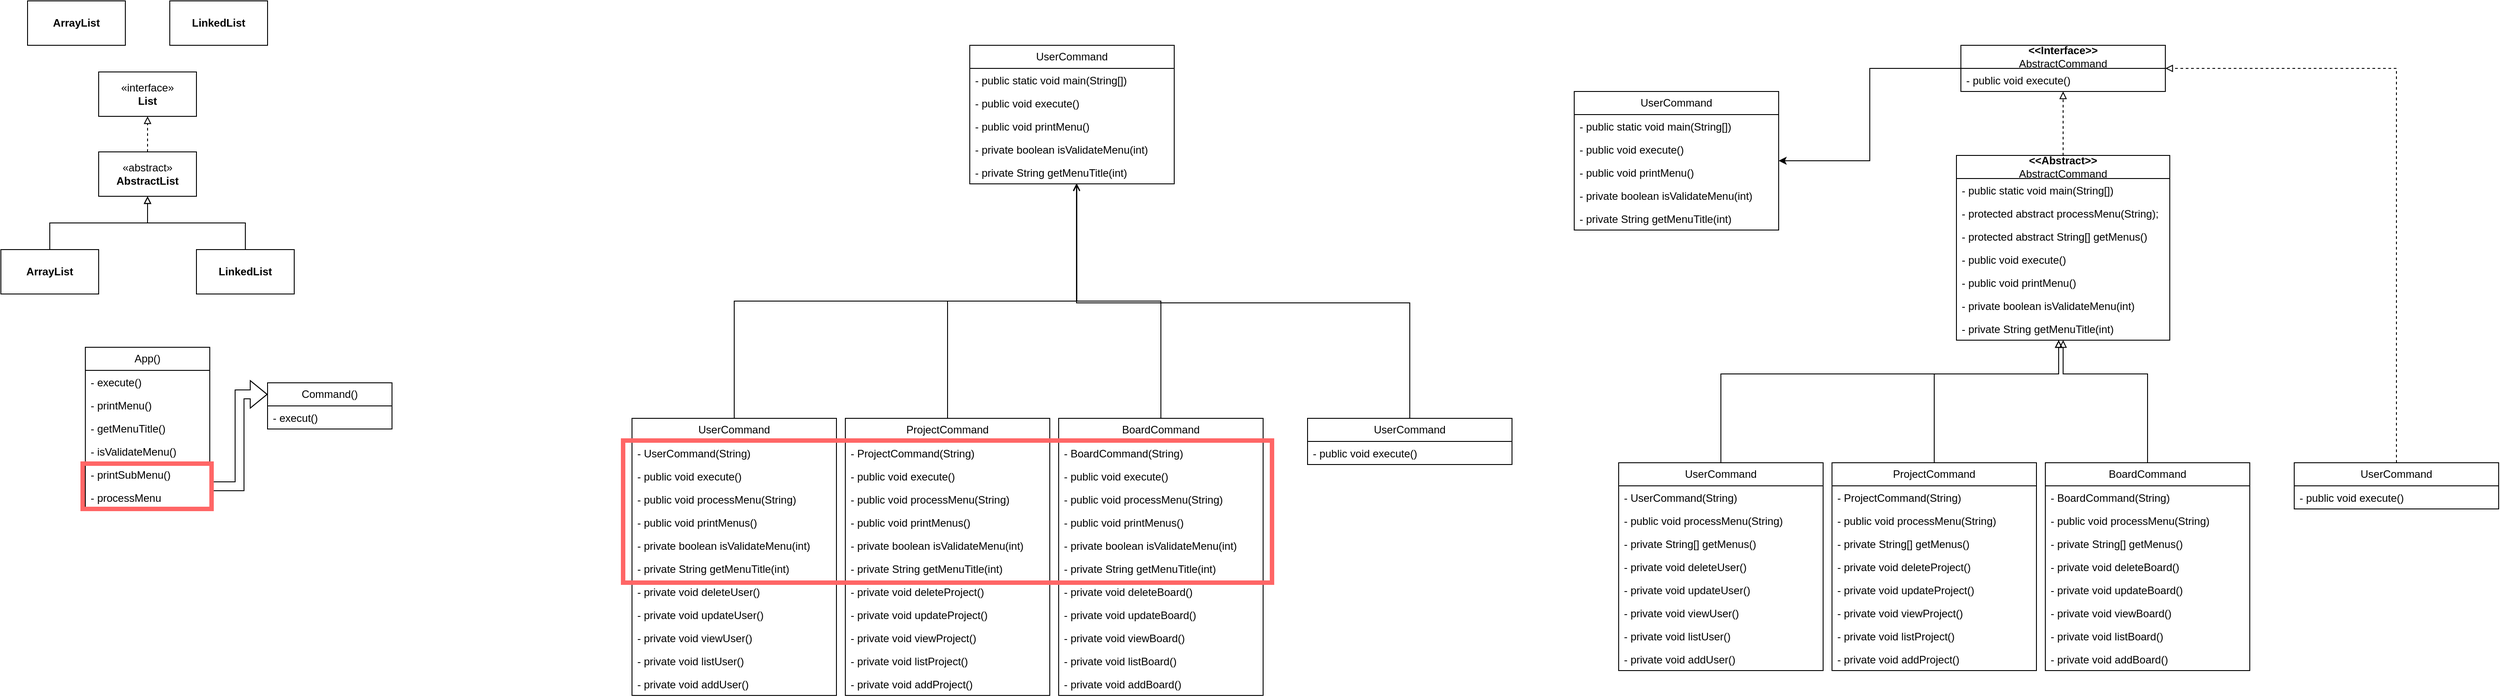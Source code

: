<mxfile version="24.6.4" type="device">
  <diagram name="페이지-1" id="1u-YppS5I0QA3PSvKI38">
    <mxGraphModel dx="1195" dy="756" grid="1" gridSize="10" guides="1" tooltips="1" connect="1" arrows="1" fold="1" page="1" pageScale="1" pageWidth="827" pageHeight="1169" math="0" shadow="0">
      <root>
        <mxCell id="0" />
        <mxCell id="1" parent="0" />
        <mxCell id="gYU7ipPF9EMJe15nFZtV-1" value="ArrayList" style="html=1;whiteSpace=wrap;fontStyle=1" vertex="1" parent="1">
          <mxGeometry x="160" y="90" width="110" height="50" as="geometry" />
        </mxCell>
        <mxCell id="gYU7ipPF9EMJe15nFZtV-2" value="LinkedList" style="html=1;whiteSpace=wrap;fontStyle=1" vertex="1" parent="1">
          <mxGeometry x="320" y="90" width="110" height="50" as="geometry" />
        </mxCell>
        <mxCell id="gYU7ipPF9EMJe15nFZtV-13" style="edgeStyle=orthogonalEdgeStyle;rounded=0;orthogonalLoop=1;jettySize=auto;html=1;entryX=0.5;entryY=1;entryDx=0;entryDy=0;endArrow=block;endFill=0;" edge="1" parent="1" source="gYU7ipPF9EMJe15nFZtV-3" target="gYU7ipPF9EMJe15nFZtV-11">
          <mxGeometry relative="1" as="geometry" />
        </mxCell>
        <mxCell id="gYU7ipPF9EMJe15nFZtV-3" value="ArrayList" style="html=1;whiteSpace=wrap;fontStyle=1" vertex="1" parent="1">
          <mxGeometry x="130" y="370" width="110" height="50" as="geometry" />
        </mxCell>
        <mxCell id="gYU7ipPF9EMJe15nFZtV-14" style="edgeStyle=orthogonalEdgeStyle;rounded=0;orthogonalLoop=1;jettySize=auto;html=1;entryX=0.5;entryY=1;entryDx=0;entryDy=0;endArrow=block;endFill=0;" edge="1" parent="1" source="gYU7ipPF9EMJe15nFZtV-4" target="gYU7ipPF9EMJe15nFZtV-11">
          <mxGeometry relative="1" as="geometry">
            <Array as="points">
              <mxPoint x="405" y="340" />
              <mxPoint x="295" y="340" />
            </Array>
          </mxGeometry>
        </mxCell>
        <mxCell id="gYU7ipPF9EMJe15nFZtV-4" value="LinkedList" style="html=1;whiteSpace=wrap;fontStyle=1" vertex="1" parent="1">
          <mxGeometry x="350" y="370" width="110" height="50" as="geometry" />
        </mxCell>
        <mxCell id="gYU7ipPF9EMJe15nFZtV-5" value="«interface»&lt;br&gt;&lt;b&gt;List&lt;/b&gt;" style="html=1;whiteSpace=wrap;" vertex="1" parent="1">
          <mxGeometry x="240" y="170" width="110" height="50" as="geometry" />
        </mxCell>
        <mxCell id="gYU7ipPF9EMJe15nFZtV-15" style="edgeStyle=orthogonalEdgeStyle;rounded=0;orthogonalLoop=1;jettySize=auto;html=1;entryX=0.5;entryY=1;entryDx=0;entryDy=0;endArrow=block;endFill=0;dashed=1;" edge="1" parent="1" source="gYU7ipPF9EMJe15nFZtV-11" target="gYU7ipPF9EMJe15nFZtV-5">
          <mxGeometry relative="1" as="geometry" />
        </mxCell>
        <mxCell id="gYU7ipPF9EMJe15nFZtV-11" value="«abstract»&lt;br&gt;&lt;b&gt;AbstractList&lt;/b&gt;" style="html=1;whiteSpace=wrap;" vertex="1" parent="1">
          <mxGeometry x="240" y="260" width="110" height="50" as="geometry" />
        </mxCell>
        <mxCell id="gYU7ipPF9EMJe15nFZtV-16" value="App()" style="swimlane;fontStyle=0;childLayout=stackLayout;horizontal=1;startSize=26;fillColor=none;horizontalStack=0;resizeParent=1;resizeParentMax=0;resizeLast=0;collapsible=1;marginBottom=0;whiteSpace=wrap;html=1;" vertex="1" parent="1">
          <mxGeometry x="225" y="480" width="140" height="182" as="geometry" />
        </mxCell>
        <mxCell id="gYU7ipPF9EMJe15nFZtV-17" value="- execute()" style="text;strokeColor=none;fillColor=none;align=left;verticalAlign=top;spacingLeft=4;spacingRight=4;overflow=hidden;rotatable=0;points=[[0,0.5],[1,0.5]];portConstraint=eastwest;whiteSpace=wrap;html=1;" vertex="1" parent="gYU7ipPF9EMJe15nFZtV-16">
          <mxGeometry y="26" width="140" height="26" as="geometry" />
        </mxCell>
        <mxCell id="gYU7ipPF9EMJe15nFZtV-18" value="- printMenu()" style="text;strokeColor=none;fillColor=none;align=left;verticalAlign=top;spacingLeft=4;spacingRight=4;overflow=hidden;rotatable=0;points=[[0,0.5],[1,0.5]];portConstraint=eastwest;whiteSpace=wrap;html=1;" vertex="1" parent="gYU7ipPF9EMJe15nFZtV-16">
          <mxGeometry y="52" width="140" height="26" as="geometry" />
        </mxCell>
        <mxCell id="gYU7ipPF9EMJe15nFZtV-27" value="- getMenuTitle()" style="text;strokeColor=none;fillColor=none;align=left;verticalAlign=top;spacingLeft=4;spacingRight=4;overflow=hidden;rotatable=0;points=[[0,0.5],[1,0.5]];portConstraint=eastwest;whiteSpace=wrap;html=1;" vertex="1" parent="gYU7ipPF9EMJe15nFZtV-16">
          <mxGeometry y="78" width="140" height="26" as="geometry" />
        </mxCell>
        <mxCell id="gYU7ipPF9EMJe15nFZtV-25" value="- isValidateMenu()" style="text;strokeColor=none;fillColor=none;align=left;verticalAlign=top;spacingLeft=4;spacingRight=4;overflow=hidden;rotatable=0;points=[[0,0.5],[1,0.5]];portConstraint=eastwest;whiteSpace=wrap;html=1;" vertex="1" parent="gYU7ipPF9EMJe15nFZtV-16">
          <mxGeometry y="104" width="140" height="26" as="geometry" />
        </mxCell>
        <mxCell id="gYU7ipPF9EMJe15nFZtV-19" value="- printSubMenu()" style="text;strokeColor=none;fillColor=none;align=left;verticalAlign=top;spacingLeft=4;spacingRight=4;overflow=hidden;rotatable=0;points=[[0,0.5],[1,0.5]];portConstraint=eastwest;whiteSpace=wrap;html=1;" vertex="1" parent="gYU7ipPF9EMJe15nFZtV-16">
          <mxGeometry y="130" width="140" height="26" as="geometry" />
        </mxCell>
        <mxCell id="gYU7ipPF9EMJe15nFZtV-28" value="- processMenu" style="text;strokeColor=none;fillColor=none;align=left;verticalAlign=top;spacingLeft=4;spacingRight=4;overflow=hidden;rotatable=0;points=[[0,0.5],[1,0.5]];portConstraint=eastwest;whiteSpace=wrap;html=1;" vertex="1" parent="gYU7ipPF9EMJe15nFZtV-16">
          <mxGeometry y="156" width="140" height="26" as="geometry" />
        </mxCell>
        <mxCell id="gYU7ipPF9EMJe15nFZtV-37" style="edgeStyle=orthogonalEdgeStyle;rounded=0;orthogonalLoop=1;jettySize=auto;html=1;entryX=0;entryY=0.25;entryDx=0;entryDy=0;shape=flexArrow;" edge="1" parent="1" source="gYU7ipPF9EMJe15nFZtV-29" target="gYU7ipPF9EMJe15nFZtV-31">
          <mxGeometry relative="1" as="geometry" />
        </mxCell>
        <mxCell id="gYU7ipPF9EMJe15nFZtV-29" value="" style="rounded=0;whiteSpace=wrap;html=1;fillColor=none;strokeColor=#FF6666;strokeWidth=5;" vertex="1" parent="1">
          <mxGeometry x="222" y="611" width="145" height="51" as="geometry" />
        </mxCell>
        <mxCell id="gYU7ipPF9EMJe15nFZtV-31" value="Command()" style="swimlane;fontStyle=0;childLayout=stackLayout;horizontal=1;startSize=26;fillColor=none;horizontalStack=0;resizeParent=1;resizeParentMax=0;resizeLast=0;collapsible=1;marginBottom=0;whiteSpace=wrap;html=1;" vertex="1" parent="1">
          <mxGeometry x="430" y="520" width="140" height="52" as="geometry" />
        </mxCell>
        <mxCell id="gYU7ipPF9EMJe15nFZtV-32" value="- execut()" style="text;strokeColor=none;fillColor=none;align=left;verticalAlign=top;spacingLeft=4;spacingRight=4;overflow=hidden;rotatable=0;points=[[0,0.5],[1,0.5]];portConstraint=eastwest;whiteSpace=wrap;html=1;" vertex="1" parent="gYU7ipPF9EMJe15nFZtV-31">
          <mxGeometry y="26" width="140" height="26" as="geometry" />
        </mxCell>
        <mxCell id="gYU7ipPF9EMJe15nFZtV-38" value="UserCommand" style="swimlane;fontStyle=0;childLayout=stackLayout;horizontal=1;startSize=26;fillColor=none;horizontalStack=0;resizeParent=1;resizeParentMax=0;resizeLast=0;collapsible=1;marginBottom=0;whiteSpace=wrap;html=1;" vertex="1" parent="1">
          <mxGeometry x="840" y="560" width="230" height="312" as="geometry" />
        </mxCell>
        <mxCell id="gYU7ipPF9EMJe15nFZtV-39" value="-&amp;nbsp;&lt;span style=&quot;text-align: center;&quot;&gt;UserCommand&lt;/span&gt;(String)" style="text;strokeColor=none;fillColor=none;align=left;verticalAlign=top;spacingLeft=4;spacingRight=4;overflow=hidden;rotatable=0;points=[[0,0.5],[1,0.5]];portConstraint=eastwest;whiteSpace=wrap;html=1;" vertex="1" parent="gYU7ipPF9EMJe15nFZtV-38">
          <mxGeometry y="26" width="230" height="26" as="geometry" />
        </mxCell>
        <mxCell id="gYU7ipPF9EMJe15nFZtV-40" value="- public void execute()" style="text;strokeColor=none;fillColor=none;align=left;verticalAlign=top;spacingLeft=4;spacingRight=4;overflow=hidden;rotatable=0;points=[[0,0.5],[1,0.5]];portConstraint=eastwest;whiteSpace=wrap;html=1;" vertex="1" parent="gYU7ipPF9EMJe15nFZtV-38">
          <mxGeometry y="52" width="230" height="26" as="geometry" />
        </mxCell>
        <mxCell id="gYU7ipPF9EMJe15nFZtV-41" value="- public void processMenu(String)" style="text;strokeColor=none;fillColor=none;align=left;verticalAlign=top;spacingLeft=4;spacingRight=4;overflow=hidden;rotatable=0;points=[[0,0.5],[1,0.5]];portConstraint=eastwest;whiteSpace=wrap;html=1;" vertex="1" parent="gYU7ipPF9EMJe15nFZtV-38">
          <mxGeometry y="78" width="230" height="26" as="geometry" />
        </mxCell>
        <mxCell id="gYU7ipPF9EMJe15nFZtV-43" value="- public void printMenus()" style="text;strokeColor=none;fillColor=none;align=left;verticalAlign=top;spacingLeft=4;spacingRight=4;overflow=hidden;rotatable=0;points=[[0,0.5],[1,0.5]];portConstraint=eastwest;whiteSpace=wrap;html=1;" vertex="1" parent="gYU7ipPF9EMJe15nFZtV-38">
          <mxGeometry y="104" width="230" height="26" as="geometry" />
        </mxCell>
        <mxCell id="gYU7ipPF9EMJe15nFZtV-42" value="- private boolean isValidateMenu(int)" style="text;strokeColor=none;fillColor=none;align=left;verticalAlign=top;spacingLeft=4;spacingRight=4;overflow=hidden;rotatable=0;points=[[0,0.5],[1,0.5]];portConstraint=eastwest;whiteSpace=wrap;html=1;" vertex="1" parent="gYU7ipPF9EMJe15nFZtV-38">
          <mxGeometry y="130" width="230" height="26" as="geometry" />
        </mxCell>
        <mxCell id="gYU7ipPF9EMJe15nFZtV-44" value="- private String getMenuTitle(int)" style="text;strokeColor=none;fillColor=none;align=left;verticalAlign=top;spacingLeft=4;spacingRight=4;overflow=hidden;rotatable=0;points=[[0,0.5],[1,0.5]];portConstraint=eastwest;whiteSpace=wrap;html=1;" vertex="1" parent="gYU7ipPF9EMJe15nFZtV-38">
          <mxGeometry y="156" width="230" height="26" as="geometry" />
        </mxCell>
        <mxCell id="gYU7ipPF9EMJe15nFZtV-58" value="- private void deleteUser()" style="text;strokeColor=none;fillColor=none;align=left;verticalAlign=top;spacingLeft=4;spacingRight=4;overflow=hidden;rotatable=0;points=[[0,0.5],[1,0.5]];portConstraint=eastwest;whiteSpace=wrap;html=1;" vertex="1" parent="gYU7ipPF9EMJe15nFZtV-38">
          <mxGeometry y="182" width="230" height="26" as="geometry" />
        </mxCell>
        <mxCell id="gYU7ipPF9EMJe15nFZtV-57" value="- private void updateUser()" style="text;strokeColor=none;fillColor=none;align=left;verticalAlign=top;spacingLeft=4;spacingRight=4;overflow=hidden;rotatable=0;points=[[0,0.5],[1,0.5]];portConstraint=eastwest;whiteSpace=wrap;html=1;" vertex="1" parent="gYU7ipPF9EMJe15nFZtV-38">
          <mxGeometry y="208" width="230" height="26" as="geometry" />
        </mxCell>
        <mxCell id="gYU7ipPF9EMJe15nFZtV-56" value="- private void viewUser()" style="text;strokeColor=none;fillColor=none;align=left;verticalAlign=top;spacingLeft=4;spacingRight=4;overflow=hidden;rotatable=0;points=[[0,0.5],[1,0.5]];portConstraint=eastwest;whiteSpace=wrap;html=1;" vertex="1" parent="gYU7ipPF9EMJe15nFZtV-38">
          <mxGeometry y="234" width="230" height="26" as="geometry" />
        </mxCell>
        <mxCell id="gYU7ipPF9EMJe15nFZtV-55" value="- private void listUser()" style="text;strokeColor=none;fillColor=none;align=left;verticalAlign=top;spacingLeft=4;spacingRight=4;overflow=hidden;rotatable=0;points=[[0,0.5],[1,0.5]];portConstraint=eastwest;whiteSpace=wrap;html=1;" vertex="1" parent="gYU7ipPF9EMJe15nFZtV-38">
          <mxGeometry y="260" width="230" height="26" as="geometry" />
        </mxCell>
        <mxCell id="gYU7ipPF9EMJe15nFZtV-47" value="- private void addUser()" style="text;strokeColor=none;fillColor=none;align=left;verticalAlign=top;spacingLeft=4;spacingRight=4;overflow=hidden;rotatable=0;points=[[0,0.5],[1,0.5]];portConstraint=eastwest;whiteSpace=wrap;html=1;" vertex="1" parent="gYU7ipPF9EMJe15nFZtV-38">
          <mxGeometry y="286" width="230" height="26" as="geometry" />
        </mxCell>
        <mxCell id="gYU7ipPF9EMJe15nFZtV-128" style="edgeStyle=orthogonalEdgeStyle;rounded=0;orthogonalLoop=1;jettySize=auto;html=1;exitX=0.5;exitY=0;exitDx=0;exitDy=0;endArrow=open;endFill=0;entryX=0.522;entryY=0.986;entryDx=0;entryDy=0;entryPerimeter=0;" edge="1" parent="1" source="gYU7ipPF9EMJe15nFZtV-59" target="gYU7ipPF9EMJe15nFZtV-120">
          <mxGeometry relative="1" as="geometry">
            <mxPoint x="1340" y="300" as="targetPoint" />
          </mxGeometry>
        </mxCell>
        <mxCell id="gYU7ipPF9EMJe15nFZtV-59" value="ProjectCommand" style="swimlane;fontStyle=0;childLayout=stackLayout;horizontal=1;startSize=26;fillColor=none;horizontalStack=0;resizeParent=1;resizeParentMax=0;resizeLast=0;collapsible=1;marginBottom=0;whiteSpace=wrap;html=1;" vertex="1" parent="1">
          <mxGeometry x="1080" y="560" width="230" height="312" as="geometry" />
        </mxCell>
        <mxCell id="gYU7ipPF9EMJe15nFZtV-60" value="-&amp;nbsp;&lt;span style=&quot;text-align: center;&quot;&gt;ProjectCommand&lt;/span&gt;(String)" style="text;strokeColor=none;fillColor=none;align=left;verticalAlign=top;spacingLeft=4;spacingRight=4;overflow=hidden;rotatable=0;points=[[0,0.5],[1,0.5]];portConstraint=eastwest;whiteSpace=wrap;html=1;" vertex="1" parent="gYU7ipPF9EMJe15nFZtV-59">
          <mxGeometry y="26" width="230" height="26" as="geometry" />
        </mxCell>
        <mxCell id="gYU7ipPF9EMJe15nFZtV-61" value="- public void execute()" style="text;strokeColor=none;fillColor=none;align=left;verticalAlign=top;spacingLeft=4;spacingRight=4;overflow=hidden;rotatable=0;points=[[0,0.5],[1,0.5]];portConstraint=eastwest;whiteSpace=wrap;html=1;" vertex="1" parent="gYU7ipPF9EMJe15nFZtV-59">
          <mxGeometry y="52" width="230" height="26" as="geometry" />
        </mxCell>
        <mxCell id="gYU7ipPF9EMJe15nFZtV-62" value="- public void processMenu(String)" style="text;strokeColor=none;fillColor=none;align=left;verticalAlign=top;spacingLeft=4;spacingRight=4;overflow=hidden;rotatable=0;points=[[0,0.5],[1,0.5]];portConstraint=eastwest;whiteSpace=wrap;html=1;" vertex="1" parent="gYU7ipPF9EMJe15nFZtV-59">
          <mxGeometry y="78" width="230" height="26" as="geometry" />
        </mxCell>
        <mxCell id="gYU7ipPF9EMJe15nFZtV-63" value="- public void printMenus()" style="text;strokeColor=none;fillColor=none;align=left;verticalAlign=top;spacingLeft=4;spacingRight=4;overflow=hidden;rotatable=0;points=[[0,0.5],[1,0.5]];portConstraint=eastwest;whiteSpace=wrap;html=1;" vertex="1" parent="gYU7ipPF9EMJe15nFZtV-59">
          <mxGeometry y="104" width="230" height="26" as="geometry" />
        </mxCell>
        <mxCell id="gYU7ipPF9EMJe15nFZtV-64" value="- private boolean isValidateMenu(int)" style="text;strokeColor=none;fillColor=none;align=left;verticalAlign=top;spacingLeft=4;spacingRight=4;overflow=hidden;rotatable=0;points=[[0,0.5],[1,0.5]];portConstraint=eastwest;whiteSpace=wrap;html=1;" vertex="1" parent="gYU7ipPF9EMJe15nFZtV-59">
          <mxGeometry y="130" width="230" height="26" as="geometry" />
        </mxCell>
        <mxCell id="gYU7ipPF9EMJe15nFZtV-65" value="- private String getMenuTitle(int)" style="text;strokeColor=none;fillColor=none;align=left;verticalAlign=top;spacingLeft=4;spacingRight=4;overflow=hidden;rotatable=0;points=[[0,0.5],[1,0.5]];portConstraint=eastwest;whiteSpace=wrap;html=1;" vertex="1" parent="gYU7ipPF9EMJe15nFZtV-59">
          <mxGeometry y="156" width="230" height="26" as="geometry" />
        </mxCell>
        <mxCell id="gYU7ipPF9EMJe15nFZtV-66" value="- private void deleteProject()" style="text;strokeColor=none;fillColor=none;align=left;verticalAlign=top;spacingLeft=4;spacingRight=4;overflow=hidden;rotatable=0;points=[[0,0.5],[1,0.5]];portConstraint=eastwest;whiteSpace=wrap;html=1;" vertex="1" parent="gYU7ipPF9EMJe15nFZtV-59">
          <mxGeometry y="182" width="230" height="26" as="geometry" />
        </mxCell>
        <mxCell id="gYU7ipPF9EMJe15nFZtV-67" value="- private void updateProject&lt;span style=&quot;background-color: initial;&quot;&gt;()&lt;/span&gt;" style="text;strokeColor=none;fillColor=none;align=left;verticalAlign=top;spacingLeft=4;spacingRight=4;overflow=hidden;rotatable=0;points=[[0,0.5],[1,0.5]];portConstraint=eastwest;whiteSpace=wrap;html=1;" vertex="1" parent="gYU7ipPF9EMJe15nFZtV-59">
          <mxGeometry y="208" width="230" height="26" as="geometry" />
        </mxCell>
        <mxCell id="gYU7ipPF9EMJe15nFZtV-68" value="- private void viewProject()" style="text;strokeColor=none;fillColor=none;align=left;verticalAlign=top;spacingLeft=4;spacingRight=4;overflow=hidden;rotatable=0;points=[[0,0.5],[1,0.5]];portConstraint=eastwest;whiteSpace=wrap;html=1;" vertex="1" parent="gYU7ipPF9EMJe15nFZtV-59">
          <mxGeometry y="234" width="230" height="26" as="geometry" />
        </mxCell>
        <mxCell id="gYU7ipPF9EMJe15nFZtV-69" value="- private void listProject()" style="text;strokeColor=none;fillColor=none;align=left;verticalAlign=top;spacingLeft=4;spacingRight=4;overflow=hidden;rotatable=0;points=[[0,0.5],[1,0.5]];portConstraint=eastwest;whiteSpace=wrap;html=1;" vertex="1" parent="gYU7ipPF9EMJe15nFZtV-59">
          <mxGeometry y="260" width="230" height="26" as="geometry" />
        </mxCell>
        <mxCell id="gYU7ipPF9EMJe15nFZtV-70" value="- private void addProject()" style="text;strokeColor=none;fillColor=none;align=left;verticalAlign=top;spacingLeft=4;spacingRight=4;overflow=hidden;rotatable=0;points=[[0,0.5],[1,0.5]];portConstraint=eastwest;whiteSpace=wrap;html=1;" vertex="1" parent="gYU7ipPF9EMJe15nFZtV-59">
          <mxGeometry y="286" width="230" height="26" as="geometry" />
        </mxCell>
        <mxCell id="gYU7ipPF9EMJe15nFZtV-129" style="edgeStyle=orthogonalEdgeStyle;rounded=0;orthogonalLoop=1;jettySize=auto;html=1;endArrow=open;endFill=0;entryX=0.523;entryY=0.999;entryDx=0;entryDy=0;entryPerimeter=0;" edge="1" parent="1" source="gYU7ipPF9EMJe15nFZtV-71" target="gYU7ipPF9EMJe15nFZtV-120">
          <mxGeometry relative="1" as="geometry">
            <mxPoint x="1330" y="300" as="targetPoint" />
          </mxGeometry>
        </mxCell>
        <mxCell id="gYU7ipPF9EMJe15nFZtV-71" value="BoardCommand" style="swimlane;fontStyle=0;childLayout=stackLayout;horizontal=1;startSize=26;fillColor=none;horizontalStack=0;resizeParent=1;resizeParentMax=0;resizeLast=0;collapsible=1;marginBottom=0;whiteSpace=wrap;html=1;" vertex="1" parent="1">
          <mxGeometry x="1320" y="560" width="230" height="312" as="geometry" />
        </mxCell>
        <mxCell id="gYU7ipPF9EMJe15nFZtV-72" value="- Board&lt;span style=&quot;text-align: center;&quot;&gt;Command&lt;/span&gt;(String)" style="text;strokeColor=none;fillColor=none;align=left;verticalAlign=top;spacingLeft=4;spacingRight=4;overflow=hidden;rotatable=0;points=[[0,0.5],[1,0.5]];portConstraint=eastwest;whiteSpace=wrap;html=1;" vertex="1" parent="gYU7ipPF9EMJe15nFZtV-71">
          <mxGeometry y="26" width="230" height="26" as="geometry" />
        </mxCell>
        <mxCell id="gYU7ipPF9EMJe15nFZtV-73" value="- public void execute()" style="text;strokeColor=none;fillColor=none;align=left;verticalAlign=top;spacingLeft=4;spacingRight=4;overflow=hidden;rotatable=0;points=[[0,0.5],[1,0.5]];portConstraint=eastwest;whiteSpace=wrap;html=1;" vertex="1" parent="gYU7ipPF9EMJe15nFZtV-71">
          <mxGeometry y="52" width="230" height="26" as="geometry" />
        </mxCell>
        <mxCell id="gYU7ipPF9EMJe15nFZtV-74" value="- public void processMenu(String)" style="text;strokeColor=none;fillColor=none;align=left;verticalAlign=top;spacingLeft=4;spacingRight=4;overflow=hidden;rotatable=0;points=[[0,0.5],[1,0.5]];portConstraint=eastwest;whiteSpace=wrap;html=1;" vertex="1" parent="gYU7ipPF9EMJe15nFZtV-71">
          <mxGeometry y="78" width="230" height="26" as="geometry" />
        </mxCell>
        <mxCell id="gYU7ipPF9EMJe15nFZtV-75" value="- public void printMenus()" style="text;strokeColor=none;fillColor=none;align=left;verticalAlign=top;spacingLeft=4;spacingRight=4;overflow=hidden;rotatable=0;points=[[0,0.5],[1,0.5]];portConstraint=eastwest;whiteSpace=wrap;html=1;" vertex="1" parent="gYU7ipPF9EMJe15nFZtV-71">
          <mxGeometry y="104" width="230" height="26" as="geometry" />
        </mxCell>
        <mxCell id="gYU7ipPF9EMJe15nFZtV-76" value="- private boolean isValidateMenu(int)" style="text;strokeColor=none;fillColor=none;align=left;verticalAlign=top;spacingLeft=4;spacingRight=4;overflow=hidden;rotatable=0;points=[[0,0.5],[1,0.5]];portConstraint=eastwest;whiteSpace=wrap;html=1;" vertex="1" parent="gYU7ipPF9EMJe15nFZtV-71">
          <mxGeometry y="130" width="230" height="26" as="geometry" />
        </mxCell>
        <mxCell id="gYU7ipPF9EMJe15nFZtV-77" value="- private String getMenuTitle(int)" style="text;strokeColor=none;fillColor=none;align=left;verticalAlign=top;spacingLeft=4;spacingRight=4;overflow=hidden;rotatable=0;points=[[0,0.5],[1,0.5]];portConstraint=eastwest;whiteSpace=wrap;html=1;" vertex="1" parent="gYU7ipPF9EMJe15nFZtV-71">
          <mxGeometry y="156" width="230" height="26" as="geometry" />
        </mxCell>
        <mxCell id="gYU7ipPF9EMJe15nFZtV-78" value="- private void deleteBoard()" style="text;strokeColor=none;fillColor=none;align=left;verticalAlign=top;spacingLeft=4;spacingRight=4;overflow=hidden;rotatable=0;points=[[0,0.5],[1,0.5]];portConstraint=eastwest;whiteSpace=wrap;html=1;" vertex="1" parent="gYU7ipPF9EMJe15nFZtV-71">
          <mxGeometry y="182" width="230" height="26" as="geometry" />
        </mxCell>
        <mxCell id="gYU7ipPF9EMJe15nFZtV-79" value="- private void updateBoard&lt;span style=&quot;background-color: initial;&quot;&gt;()&lt;/span&gt;" style="text;strokeColor=none;fillColor=none;align=left;verticalAlign=top;spacingLeft=4;spacingRight=4;overflow=hidden;rotatable=0;points=[[0,0.5],[1,0.5]];portConstraint=eastwest;whiteSpace=wrap;html=1;" vertex="1" parent="gYU7ipPF9EMJe15nFZtV-71">
          <mxGeometry y="208" width="230" height="26" as="geometry" />
        </mxCell>
        <mxCell id="gYU7ipPF9EMJe15nFZtV-80" value="- private void viewBoard()" style="text;strokeColor=none;fillColor=none;align=left;verticalAlign=top;spacingLeft=4;spacingRight=4;overflow=hidden;rotatable=0;points=[[0,0.5],[1,0.5]];portConstraint=eastwest;whiteSpace=wrap;html=1;" vertex="1" parent="gYU7ipPF9EMJe15nFZtV-71">
          <mxGeometry y="234" width="230" height="26" as="geometry" />
        </mxCell>
        <mxCell id="gYU7ipPF9EMJe15nFZtV-81" value="- private void listBoard()" style="text;strokeColor=none;fillColor=none;align=left;verticalAlign=top;spacingLeft=4;spacingRight=4;overflow=hidden;rotatable=0;points=[[0,0.5],[1,0.5]];portConstraint=eastwest;whiteSpace=wrap;html=1;" vertex="1" parent="gYU7ipPF9EMJe15nFZtV-71">
          <mxGeometry y="260" width="230" height="26" as="geometry" />
        </mxCell>
        <mxCell id="gYU7ipPF9EMJe15nFZtV-82" value="- private void addBoard()" style="text;strokeColor=none;fillColor=none;align=left;verticalAlign=top;spacingLeft=4;spacingRight=4;overflow=hidden;rotatable=0;points=[[0,0.5],[1,0.5]];portConstraint=eastwest;whiteSpace=wrap;html=1;" vertex="1" parent="gYU7ipPF9EMJe15nFZtV-71">
          <mxGeometry y="286" width="230" height="26" as="geometry" />
        </mxCell>
        <mxCell id="gYU7ipPF9EMJe15nFZtV-83" value="UserCommand" style="swimlane;fontStyle=0;childLayout=stackLayout;horizontal=1;startSize=26;fillColor=none;horizontalStack=0;resizeParent=1;resizeParentMax=0;resizeLast=0;collapsible=1;marginBottom=0;whiteSpace=wrap;html=1;" vertex="1" parent="1">
          <mxGeometry x="1600" y="560" width="230" height="52" as="geometry" />
        </mxCell>
        <mxCell id="gYU7ipPF9EMJe15nFZtV-85" value="- public void execute()" style="text;strokeColor=none;fillColor=none;align=left;verticalAlign=top;spacingLeft=4;spacingRight=4;overflow=hidden;rotatable=0;points=[[0,0.5],[1,0.5]];portConstraint=eastwest;whiteSpace=wrap;html=1;" vertex="1" parent="gYU7ipPF9EMJe15nFZtV-83">
          <mxGeometry y="26" width="230" height="26" as="geometry" />
        </mxCell>
        <mxCell id="gYU7ipPF9EMJe15nFZtV-114" value="UserCommand" style="swimlane;fontStyle=0;childLayout=stackLayout;horizontal=1;startSize=26;fillColor=none;horizontalStack=0;resizeParent=1;resizeParentMax=0;resizeLast=0;collapsible=1;marginBottom=0;whiteSpace=wrap;html=1;" vertex="1" parent="1">
          <mxGeometry x="1220" y="140" width="230" height="156" as="geometry" />
        </mxCell>
        <mxCell id="gYU7ipPF9EMJe15nFZtV-115" value="&lt;div style=&quot;text-align: center;&quot;&gt;&lt;span style=&quot;background-color: initial;&quot;&gt;- public static void main(String[])&lt;/span&gt;&lt;/div&gt;" style="text;strokeColor=none;fillColor=none;align=left;verticalAlign=top;spacingLeft=4;spacingRight=4;overflow=hidden;rotatable=0;points=[[0,0.5],[1,0.5]];portConstraint=eastwest;whiteSpace=wrap;html=1;" vertex="1" parent="gYU7ipPF9EMJe15nFZtV-114">
          <mxGeometry y="26" width="230" height="26" as="geometry" />
        </mxCell>
        <mxCell id="gYU7ipPF9EMJe15nFZtV-116" value="- public void execute()" style="text;strokeColor=none;fillColor=none;align=left;verticalAlign=top;spacingLeft=4;spacingRight=4;overflow=hidden;rotatable=0;points=[[0,0.5],[1,0.5]];portConstraint=eastwest;whiteSpace=wrap;html=1;" vertex="1" parent="gYU7ipPF9EMJe15nFZtV-114">
          <mxGeometry y="52" width="230" height="26" as="geometry" />
        </mxCell>
        <mxCell id="gYU7ipPF9EMJe15nFZtV-118" value="- public void printMenu()" style="text;strokeColor=none;fillColor=none;align=left;verticalAlign=top;spacingLeft=4;spacingRight=4;overflow=hidden;rotatable=0;points=[[0,0.5],[1,0.5]];portConstraint=eastwest;whiteSpace=wrap;html=1;" vertex="1" parent="gYU7ipPF9EMJe15nFZtV-114">
          <mxGeometry y="78" width="230" height="26" as="geometry" />
        </mxCell>
        <mxCell id="gYU7ipPF9EMJe15nFZtV-119" value="- private boolean isValidateMenu(int)" style="text;strokeColor=none;fillColor=none;align=left;verticalAlign=top;spacingLeft=4;spacingRight=4;overflow=hidden;rotatable=0;points=[[0,0.5],[1,0.5]];portConstraint=eastwest;whiteSpace=wrap;html=1;" vertex="1" parent="gYU7ipPF9EMJe15nFZtV-114">
          <mxGeometry y="104" width="230" height="26" as="geometry" />
        </mxCell>
        <mxCell id="gYU7ipPF9EMJe15nFZtV-120" value="- private String getMenuTitle(int)" style="text;strokeColor=none;fillColor=none;align=left;verticalAlign=top;spacingLeft=4;spacingRight=4;overflow=hidden;rotatable=0;points=[[0,0.5],[1,0.5]];portConstraint=eastwest;whiteSpace=wrap;html=1;" vertex="1" parent="gYU7ipPF9EMJe15nFZtV-114">
          <mxGeometry y="130" width="230" height="26" as="geometry" />
        </mxCell>
        <mxCell id="gYU7ipPF9EMJe15nFZtV-127" style="edgeStyle=orthogonalEdgeStyle;rounded=0;orthogonalLoop=1;jettySize=auto;html=1;endArrow=open;endFill=0;entryX=0.523;entryY=0.982;entryDx=0;entryDy=0;entryPerimeter=0;" edge="1" parent="1" source="gYU7ipPF9EMJe15nFZtV-38" target="gYU7ipPF9EMJe15nFZtV-120">
          <mxGeometry relative="1" as="geometry">
            <mxPoint x="1330" y="300" as="targetPoint" />
          </mxGeometry>
        </mxCell>
        <mxCell id="gYU7ipPF9EMJe15nFZtV-134" style="edgeStyle=orthogonalEdgeStyle;rounded=0;orthogonalLoop=1;jettySize=auto;html=1;endArrow=open;endFill=0;entryX=0.522;entryY=0.99;entryDx=0;entryDy=0;entryPerimeter=0;" edge="1" parent="1" target="gYU7ipPF9EMJe15nFZtV-120">
          <mxGeometry relative="1" as="geometry">
            <mxPoint x="1715" y="560" as="sourcePoint" />
            <mxPoint x="1340" y="310" as="targetPoint" />
            <Array as="points">
              <mxPoint x="1715" y="430" />
              <mxPoint x="1340" y="430" />
            </Array>
          </mxGeometry>
        </mxCell>
        <mxCell id="gYU7ipPF9EMJe15nFZtV-135" value="" style="rounded=0;whiteSpace=wrap;html=1;fillColor=none;strokeColor=#FF6666;strokeWidth=5;" vertex="1" parent="1">
          <mxGeometry x="830" y="585" width="730" height="160" as="geometry" />
        </mxCell>
        <mxCell id="gYU7ipPF9EMJe15nFZtV-136" value="UserCommand" style="swimlane;fontStyle=0;childLayout=stackLayout;horizontal=1;startSize=26;fillColor=none;horizontalStack=0;resizeParent=1;resizeParentMax=0;resizeLast=0;collapsible=1;marginBottom=0;whiteSpace=wrap;html=1;" vertex="1" parent="1">
          <mxGeometry x="1950" y="610" width="230" height="234" as="geometry" />
        </mxCell>
        <mxCell id="gYU7ipPF9EMJe15nFZtV-137" value="-&amp;nbsp;&lt;span style=&quot;text-align: center;&quot;&gt;UserCommand&lt;/span&gt;(String)" style="text;strokeColor=none;fillColor=none;align=left;verticalAlign=top;spacingLeft=4;spacingRight=4;overflow=hidden;rotatable=0;points=[[0,0.5],[1,0.5]];portConstraint=eastwest;whiteSpace=wrap;html=1;" vertex="1" parent="gYU7ipPF9EMJe15nFZtV-136">
          <mxGeometry y="26" width="230" height="26" as="geometry" />
        </mxCell>
        <mxCell id="gYU7ipPF9EMJe15nFZtV-139" value="- public void processMenu(String)" style="text;strokeColor=none;fillColor=none;align=left;verticalAlign=top;spacingLeft=4;spacingRight=4;overflow=hidden;rotatable=0;points=[[0,0.5],[1,0.5]];portConstraint=eastwest;whiteSpace=wrap;html=1;" vertex="1" parent="gYU7ipPF9EMJe15nFZtV-136">
          <mxGeometry y="52" width="230" height="26" as="geometry" />
        </mxCell>
        <mxCell id="gYU7ipPF9EMJe15nFZtV-198" value="- private String[] getMenus()" style="text;strokeColor=none;fillColor=none;align=left;verticalAlign=top;spacingLeft=4;spacingRight=4;overflow=hidden;rotatable=0;points=[[0,0.5],[1,0.5]];portConstraint=eastwest;whiteSpace=wrap;html=1;" vertex="1" parent="gYU7ipPF9EMJe15nFZtV-136">
          <mxGeometry y="78" width="230" height="26" as="geometry" />
        </mxCell>
        <mxCell id="gYU7ipPF9EMJe15nFZtV-143" value="- private void deleteUser()" style="text;strokeColor=none;fillColor=none;align=left;verticalAlign=top;spacingLeft=4;spacingRight=4;overflow=hidden;rotatable=0;points=[[0,0.5],[1,0.5]];portConstraint=eastwest;whiteSpace=wrap;html=1;" vertex="1" parent="gYU7ipPF9EMJe15nFZtV-136">
          <mxGeometry y="104" width="230" height="26" as="geometry" />
        </mxCell>
        <mxCell id="gYU7ipPF9EMJe15nFZtV-144" value="- private void updateUser()" style="text;strokeColor=none;fillColor=none;align=left;verticalAlign=top;spacingLeft=4;spacingRight=4;overflow=hidden;rotatable=0;points=[[0,0.5],[1,0.5]];portConstraint=eastwest;whiteSpace=wrap;html=1;" vertex="1" parent="gYU7ipPF9EMJe15nFZtV-136">
          <mxGeometry y="130" width="230" height="26" as="geometry" />
        </mxCell>
        <mxCell id="gYU7ipPF9EMJe15nFZtV-145" value="- private void viewUser()" style="text;strokeColor=none;fillColor=none;align=left;verticalAlign=top;spacingLeft=4;spacingRight=4;overflow=hidden;rotatable=0;points=[[0,0.5],[1,0.5]];portConstraint=eastwest;whiteSpace=wrap;html=1;" vertex="1" parent="gYU7ipPF9EMJe15nFZtV-136">
          <mxGeometry y="156" width="230" height="26" as="geometry" />
        </mxCell>
        <mxCell id="gYU7ipPF9EMJe15nFZtV-146" value="- private void listUser()" style="text;strokeColor=none;fillColor=none;align=left;verticalAlign=top;spacingLeft=4;spacingRight=4;overflow=hidden;rotatable=0;points=[[0,0.5],[1,0.5]];portConstraint=eastwest;whiteSpace=wrap;html=1;" vertex="1" parent="gYU7ipPF9EMJe15nFZtV-136">
          <mxGeometry y="182" width="230" height="26" as="geometry" />
        </mxCell>
        <mxCell id="gYU7ipPF9EMJe15nFZtV-147" value="- private void addUser()" style="text;strokeColor=none;fillColor=none;align=left;verticalAlign=top;spacingLeft=4;spacingRight=4;overflow=hidden;rotatable=0;points=[[0,0.5],[1,0.5]];portConstraint=eastwest;whiteSpace=wrap;html=1;" vertex="1" parent="gYU7ipPF9EMJe15nFZtV-136">
          <mxGeometry y="208" width="230" height="26" as="geometry" />
        </mxCell>
        <mxCell id="gYU7ipPF9EMJe15nFZtV-148" style="edgeStyle=orthogonalEdgeStyle;rounded=0;orthogonalLoop=1;jettySize=auto;html=1;exitX=0.5;exitY=0;exitDx=0;exitDy=0;endArrow=block;endFill=0;" edge="1" parent="1" source="gYU7ipPF9EMJe15nFZtV-149" target="gYU7ipPF9EMJe15nFZtV-176">
          <mxGeometry relative="1" as="geometry">
            <mxPoint x="2450" y="350" as="targetPoint" />
            <Array as="points">
              <mxPoint x="2305" y="510" />
              <mxPoint x="2445" y="510" />
            </Array>
          </mxGeometry>
        </mxCell>
        <mxCell id="gYU7ipPF9EMJe15nFZtV-149" value="ProjectCommand" style="swimlane;fontStyle=0;childLayout=stackLayout;horizontal=1;startSize=26;fillColor=none;horizontalStack=0;resizeParent=1;resizeParentMax=0;resizeLast=0;collapsible=1;marginBottom=0;whiteSpace=wrap;html=1;" vertex="1" parent="1">
          <mxGeometry x="2190" y="610" width="230" height="234" as="geometry" />
        </mxCell>
        <mxCell id="gYU7ipPF9EMJe15nFZtV-150" value="-&amp;nbsp;&lt;span style=&quot;text-align: center;&quot;&gt;ProjectCommand&lt;/span&gt;(String)" style="text;strokeColor=none;fillColor=none;align=left;verticalAlign=top;spacingLeft=4;spacingRight=4;overflow=hidden;rotatable=0;points=[[0,0.5],[1,0.5]];portConstraint=eastwest;whiteSpace=wrap;html=1;" vertex="1" parent="gYU7ipPF9EMJe15nFZtV-149">
          <mxGeometry y="26" width="230" height="26" as="geometry" />
        </mxCell>
        <mxCell id="gYU7ipPF9EMJe15nFZtV-152" value="- public void processMenu(String)" style="text;strokeColor=none;fillColor=none;align=left;verticalAlign=top;spacingLeft=4;spacingRight=4;overflow=hidden;rotatable=0;points=[[0,0.5],[1,0.5]];portConstraint=eastwest;whiteSpace=wrap;html=1;" vertex="1" parent="gYU7ipPF9EMJe15nFZtV-149">
          <mxGeometry y="52" width="230" height="26" as="geometry" />
        </mxCell>
        <mxCell id="gYU7ipPF9EMJe15nFZtV-155" value="- private String[] getMenus()" style="text;strokeColor=none;fillColor=none;align=left;verticalAlign=top;spacingLeft=4;spacingRight=4;overflow=hidden;rotatable=0;points=[[0,0.5],[1,0.5]];portConstraint=eastwest;whiteSpace=wrap;html=1;" vertex="1" parent="gYU7ipPF9EMJe15nFZtV-149">
          <mxGeometry y="78" width="230" height="26" as="geometry" />
        </mxCell>
        <mxCell id="gYU7ipPF9EMJe15nFZtV-156" value="- private void deleteProject()" style="text;strokeColor=none;fillColor=none;align=left;verticalAlign=top;spacingLeft=4;spacingRight=4;overflow=hidden;rotatable=0;points=[[0,0.5],[1,0.5]];portConstraint=eastwest;whiteSpace=wrap;html=1;" vertex="1" parent="gYU7ipPF9EMJe15nFZtV-149">
          <mxGeometry y="104" width="230" height="26" as="geometry" />
        </mxCell>
        <mxCell id="gYU7ipPF9EMJe15nFZtV-157" value="- private void updateProject&lt;span style=&quot;background-color: initial;&quot;&gt;()&lt;/span&gt;" style="text;strokeColor=none;fillColor=none;align=left;verticalAlign=top;spacingLeft=4;spacingRight=4;overflow=hidden;rotatable=0;points=[[0,0.5],[1,0.5]];portConstraint=eastwest;whiteSpace=wrap;html=1;" vertex="1" parent="gYU7ipPF9EMJe15nFZtV-149">
          <mxGeometry y="130" width="230" height="26" as="geometry" />
        </mxCell>
        <mxCell id="gYU7ipPF9EMJe15nFZtV-158" value="- private void viewProject()" style="text;strokeColor=none;fillColor=none;align=left;verticalAlign=top;spacingLeft=4;spacingRight=4;overflow=hidden;rotatable=0;points=[[0,0.5],[1,0.5]];portConstraint=eastwest;whiteSpace=wrap;html=1;" vertex="1" parent="gYU7ipPF9EMJe15nFZtV-149">
          <mxGeometry y="156" width="230" height="26" as="geometry" />
        </mxCell>
        <mxCell id="gYU7ipPF9EMJe15nFZtV-159" value="- private void listProject()" style="text;strokeColor=none;fillColor=none;align=left;verticalAlign=top;spacingLeft=4;spacingRight=4;overflow=hidden;rotatable=0;points=[[0,0.5],[1,0.5]];portConstraint=eastwest;whiteSpace=wrap;html=1;" vertex="1" parent="gYU7ipPF9EMJe15nFZtV-149">
          <mxGeometry y="182" width="230" height="26" as="geometry" />
        </mxCell>
        <mxCell id="gYU7ipPF9EMJe15nFZtV-160" value="- private void addProject()" style="text;strokeColor=none;fillColor=none;align=left;verticalAlign=top;spacingLeft=4;spacingRight=4;overflow=hidden;rotatable=0;points=[[0,0.5],[1,0.5]];portConstraint=eastwest;whiteSpace=wrap;html=1;" vertex="1" parent="gYU7ipPF9EMJe15nFZtV-149">
          <mxGeometry y="208" width="230" height="26" as="geometry" />
        </mxCell>
        <mxCell id="gYU7ipPF9EMJe15nFZtV-161" style="edgeStyle=orthogonalEdgeStyle;rounded=0;orthogonalLoop=1;jettySize=auto;html=1;endArrow=block;endFill=0;" edge="1" parent="1" source="gYU7ipPF9EMJe15nFZtV-162" target="gYU7ipPF9EMJe15nFZtV-176">
          <mxGeometry relative="1" as="geometry">
            <mxPoint x="2440" y="350" as="targetPoint" />
            <Array as="points">
              <mxPoint x="2545" y="510" />
              <mxPoint x="2450" y="510" />
            </Array>
          </mxGeometry>
        </mxCell>
        <mxCell id="gYU7ipPF9EMJe15nFZtV-162" value="BoardCommand" style="swimlane;fontStyle=0;childLayout=stackLayout;horizontal=1;startSize=26;fillColor=none;horizontalStack=0;resizeParent=1;resizeParentMax=0;resizeLast=0;collapsible=1;marginBottom=0;whiteSpace=wrap;html=1;" vertex="1" parent="1">
          <mxGeometry x="2430" y="610" width="230" height="234" as="geometry" />
        </mxCell>
        <mxCell id="gYU7ipPF9EMJe15nFZtV-163" value="- Board&lt;span style=&quot;text-align: center;&quot;&gt;Command&lt;/span&gt;(String)" style="text;strokeColor=none;fillColor=none;align=left;verticalAlign=top;spacingLeft=4;spacingRight=4;overflow=hidden;rotatable=0;points=[[0,0.5],[1,0.5]];portConstraint=eastwest;whiteSpace=wrap;html=1;" vertex="1" parent="gYU7ipPF9EMJe15nFZtV-162">
          <mxGeometry y="26" width="230" height="26" as="geometry" />
        </mxCell>
        <mxCell id="gYU7ipPF9EMJe15nFZtV-165" value="- public void processMenu(String)" style="text;strokeColor=none;fillColor=none;align=left;verticalAlign=top;spacingLeft=4;spacingRight=4;overflow=hidden;rotatable=0;points=[[0,0.5],[1,0.5]];portConstraint=eastwest;whiteSpace=wrap;html=1;" vertex="1" parent="gYU7ipPF9EMJe15nFZtV-162">
          <mxGeometry y="52" width="230" height="26" as="geometry" />
        </mxCell>
        <mxCell id="gYU7ipPF9EMJe15nFZtV-200" value="- private String[] getMenus()" style="text;strokeColor=none;fillColor=none;align=left;verticalAlign=top;spacingLeft=4;spacingRight=4;overflow=hidden;rotatable=0;points=[[0,0.5],[1,0.5]];portConstraint=eastwest;whiteSpace=wrap;html=1;" vertex="1" parent="gYU7ipPF9EMJe15nFZtV-162">
          <mxGeometry y="78" width="230" height="26" as="geometry" />
        </mxCell>
        <mxCell id="gYU7ipPF9EMJe15nFZtV-169" value="- private void deleteBoard()" style="text;strokeColor=none;fillColor=none;align=left;verticalAlign=top;spacingLeft=4;spacingRight=4;overflow=hidden;rotatable=0;points=[[0,0.5],[1,0.5]];portConstraint=eastwest;whiteSpace=wrap;html=1;" vertex="1" parent="gYU7ipPF9EMJe15nFZtV-162">
          <mxGeometry y="104" width="230" height="26" as="geometry" />
        </mxCell>
        <mxCell id="gYU7ipPF9EMJe15nFZtV-170" value="- private void updateBoard&lt;span style=&quot;background-color: initial;&quot;&gt;()&lt;/span&gt;" style="text;strokeColor=none;fillColor=none;align=left;verticalAlign=top;spacingLeft=4;spacingRight=4;overflow=hidden;rotatable=0;points=[[0,0.5],[1,0.5]];portConstraint=eastwest;whiteSpace=wrap;html=1;" vertex="1" parent="gYU7ipPF9EMJe15nFZtV-162">
          <mxGeometry y="130" width="230" height="26" as="geometry" />
        </mxCell>
        <mxCell id="gYU7ipPF9EMJe15nFZtV-171" value="- private void viewBoard()" style="text;strokeColor=none;fillColor=none;align=left;verticalAlign=top;spacingLeft=4;spacingRight=4;overflow=hidden;rotatable=0;points=[[0,0.5],[1,0.5]];portConstraint=eastwest;whiteSpace=wrap;html=1;" vertex="1" parent="gYU7ipPF9EMJe15nFZtV-162">
          <mxGeometry y="156" width="230" height="26" as="geometry" />
        </mxCell>
        <mxCell id="gYU7ipPF9EMJe15nFZtV-172" value="- private void listBoard()" style="text;strokeColor=none;fillColor=none;align=left;verticalAlign=top;spacingLeft=4;spacingRight=4;overflow=hidden;rotatable=0;points=[[0,0.5],[1,0.5]];portConstraint=eastwest;whiteSpace=wrap;html=1;" vertex="1" parent="gYU7ipPF9EMJe15nFZtV-162">
          <mxGeometry y="182" width="230" height="26" as="geometry" />
        </mxCell>
        <mxCell id="gYU7ipPF9EMJe15nFZtV-173" value="- private void addBoard()" style="text;strokeColor=none;fillColor=none;align=left;verticalAlign=top;spacingLeft=4;spacingRight=4;overflow=hidden;rotatable=0;points=[[0,0.5],[1,0.5]];portConstraint=eastwest;whiteSpace=wrap;html=1;" vertex="1" parent="gYU7ipPF9EMJe15nFZtV-162">
          <mxGeometry y="208" width="230" height="26" as="geometry" />
        </mxCell>
        <mxCell id="gYU7ipPF9EMJe15nFZtV-203" style="edgeStyle=orthogonalEdgeStyle;rounded=0;orthogonalLoop=1;jettySize=auto;html=1;endArrow=block;endFill=0;dashed=1;" edge="1" parent="1" source="gYU7ipPF9EMJe15nFZtV-174" target="gYU7ipPF9EMJe15nFZtV-191">
          <mxGeometry relative="1" as="geometry">
            <Array as="points">
              <mxPoint x="2825" y="166" />
            </Array>
          </mxGeometry>
        </mxCell>
        <mxCell id="gYU7ipPF9EMJe15nFZtV-174" value="UserCommand" style="swimlane;fontStyle=0;childLayout=stackLayout;horizontal=1;startSize=26;fillColor=none;horizontalStack=0;resizeParent=1;resizeParentMax=0;resizeLast=0;collapsible=1;marginBottom=0;whiteSpace=wrap;html=1;" vertex="1" parent="1">
          <mxGeometry x="2710" y="610" width="230" height="52" as="geometry" />
        </mxCell>
        <mxCell id="gYU7ipPF9EMJe15nFZtV-175" value="- public void execute()" style="text;strokeColor=none;fillColor=none;align=left;verticalAlign=top;spacingLeft=4;spacingRight=4;overflow=hidden;rotatable=0;points=[[0,0.5],[1,0.5]];portConstraint=eastwest;whiteSpace=wrap;html=1;" vertex="1" parent="gYU7ipPF9EMJe15nFZtV-174">
          <mxGeometry y="26" width="230" height="26" as="geometry" />
        </mxCell>
        <mxCell id="gYU7ipPF9EMJe15nFZtV-197" style="edgeStyle=orthogonalEdgeStyle;rounded=0;orthogonalLoop=1;jettySize=auto;html=1;dashed=1;endArrow=block;endFill=0;" edge="1" parent="1" source="gYU7ipPF9EMJe15nFZtV-176" target="gYU7ipPF9EMJe15nFZtV-191">
          <mxGeometry relative="1" as="geometry" />
        </mxCell>
        <mxCell id="gYU7ipPF9EMJe15nFZtV-176" value="&lt;b&gt;&amp;lt;&amp;lt;Abstract&amp;gt;&amp;gt;&lt;/b&gt;&lt;div&gt;AbstractCommand&lt;/div&gt;" style="swimlane;fontStyle=0;childLayout=stackLayout;horizontal=1;startSize=26;fillColor=none;horizontalStack=0;resizeParent=1;resizeParentMax=0;resizeLast=0;collapsible=1;marginBottom=0;whiteSpace=wrap;html=1;" vertex="1" parent="1">
          <mxGeometry x="2330" y="264" width="240" height="208" as="geometry" />
        </mxCell>
        <mxCell id="gYU7ipPF9EMJe15nFZtV-177" value="&lt;div style=&quot;text-align: center;&quot;&gt;&lt;span style=&quot;background-color: initial;&quot;&gt;- public static void main(String[])&lt;/span&gt;&lt;/div&gt;" style="text;strokeColor=none;fillColor=none;align=left;verticalAlign=top;spacingLeft=4;spacingRight=4;overflow=hidden;rotatable=0;points=[[0,0.5],[1,0.5]];portConstraint=eastwest;whiteSpace=wrap;html=1;" vertex="1" parent="gYU7ipPF9EMJe15nFZtV-176">
          <mxGeometry y="26" width="240" height="26" as="geometry" />
        </mxCell>
        <mxCell id="gYU7ipPF9EMJe15nFZtV-202" value="- protected abstract processMenu(String);" style="text;strokeColor=none;fillColor=none;align=left;verticalAlign=top;spacingLeft=4;spacingRight=4;overflow=hidden;rotatable=0;points=[[0,0.5],[1,0.5]];portConstraint=eastwest;whiteSpace=wrap;html=1;" vertex="1" parent="gYU7ipPF9EMJe15nFZtV-176">
          <mxGeometry y="52" width="240" height="26" as="geometry" />
        </mxCell>
        <mxCell id="gYU7ipPF9EMJe15nFZtV-201" value="- protected abstract String[] getMenus()" style="text;strokeColor=none;fillColor=none;align=left;verticalAlign=top;spacingLeft=4;spacingRight=4;overflow=hidden;rotatable=0;points=[[0,0.5],[1,0.5]];portConstraint=eastwest;whiteSpace=wrap;html=1;" vertex="1" parent="gYU7ipPF9EMJe15nFZtV-176">
          <mxGeometry y="78" width="240" height="26" as="geometry" />
        </mxCell>
        <mxCell id="gYU7ipPF9EMJe15nFZtV-178" value="- public void execute()" style="text;strokeColor=none;fillColor=none;align=left;verticalAlign=top;spacingLeft=4;spacingRight=4;overflow=hidden;rotatable=0;points=[[0,0.5],[1,0.5]];portConstraint=eastwest;whiteSpace=wrap;html=1;" vertex="1" parent="gYU7ipPF9EMJe15nFZtV-176">
          <mxGeometry y="104" width="240" height="26" as="geometry" />
        </mxCell>
        <mxCell id="gYU7ipPF9EMJe15nFZtV-179" value="- public void printMenu()" style="text;strokeColor=none;fillColor=none;align=left;verticalAlign=top;spacingLeft=4;spacingRight=4;overflow=hidden;rotatable=0;points=[[0,0.5],[1,0.5]];portConstraint=eastwest;whiteSpace=wrap;html=1;" vertex="1" parent="gYU7ipPF9EMJe15nFZtV-176">
          <mxGeometry y="130" width="240" height="26" as="geometry" />
        </mxCell>
        <mxCell id="gYU7ipPF9EMJe15nFZtV-180" value="- private boolean isValidateMenu(int)" style="text;strokeColor=none;fillColor=none;align=left;verticalAlign=top;spacingLeft=4;spacingRight=4;overflow=hidden;rotatable=0;points=[[0,0.5],[1,0.5]];portConstraint=eastwest;whiteSpace=wrap;html=1;" vertex="1" parent="gYU7ipPF9EMJe15nFZtV-176">
          <mxGeometry y="156" width="240" height="26" as="geometry" />
        </mxCell>
        <mxCell id="gYU7ipPF9EMJe15nFZtV-181" value="- private String getMenuTitle(int)" style="text;strokeColor=none;fillColor=none;align=left;verticalAlign=top;spacingLeft=4;spacingRight=4;overflow=hidden;rotatable=0;points=[[0,0.5],[1,0.5]];portConstraint=eastwest;whiteSpace=wrap;html=1;" vertex="1" parent="gYU7ipPF9EMJe15nFZtV-176">
          <mxGeometry y="182" width="240" height="26" as="geometry" />
        </mxCell>
        <mxCell id="gYU7ipPF9EMJe15nFZtV-182" style="edgeStyle=orthogonalEdgeStyle;rounded=0;orthogonalLoop=1;jettySize=auto;html=1;endArrow=block;endFill=0;" edge="1" parent="1" source="gYU7ipPF9EMJe15nFZtV-136" target="gYU7ipPF9EMJe15nFZtV-176">
          <mxGeometry relative="1" as="geometry">
            <mxPoint x="2440" y="350" as="targetPoint" />
            <Array as="points">
              <mxPoint x="2065" y="510" />
              <mxPoint x="2445" y="510" />
            </Array>
          </mxGeometry>
        </mxCell>
        <mxCell id="gYU7ipPF9EMJe15nFZtV-185" value="UserCommand" style="swimlane;fontStyle=0;childLayout=stackLayout;horizontal=1;startSize=26;fillColor=none;horizontalStack=0;resizeParent=1;resizeParentMax=0;resizeLast=0;collapsible=1;marginBottom=0;whiteSpace=wrap;html=1;" vertex="1" parent="1">
          <mxGeometry x="1900" y="192" width="230" height="156" as="geometry" />
        </mxCell>
        <mxCell id="gYU7ipPF9EMJe15nFZtV-186" value="&lt;div style=&quot;text-align: center;&quot;&gt;&lt;span style=&quot;background-color: initial;&quot;&gt;- public static void main(String[])&lt;/span&gt;&lt;/div&gt;" style="text;strokeColor=none;fillColor=none;align=left;verticalAlign=top;spacingLeft=4;spacingRight=4;overflow=hidden;rotatable=0;points=[[0,0.5],[1,0.5]];portConstraint=eastwest;whiteSpace=wrap;html=1;" vertex="1" parent="gYU7ipPF9EMJe15nFZtV-185">
          <mxGeometry y="26" width="230" height="26" as="geometry" />
        </mxCell>
        <mxCell id="gYU7ipPF9EMJe15nFZtV-187" value="- public void execute()" style="text;strokeColor=none;fillColor=none;align=left;verticalAlign=top;spacingLeft=4;spacingRight=4;overflow=hidden;rotatable=0;points=[[0,0.5],[1,0.5]];portConstraint=eastwest;whiteSpace=wrap;html=1;" vertex="1" parent="gYU7ipPF9EMJe15nFZtV-185">
          <mxGeometry y="52" width="230" height="26" as="geometry" />
        </mxCell>
        <mxCell id="gYU7ipPF9EMJe15nFZtV-188" value="- public void printMenu()" style="text;strokeColor=none;fillColor=none;align=left;verticalAlign=top;spacingLeft=4;spacingRight=4;overflow=hidden;rotatable=0;points=[[0,0.5],[1,0.5]];portConstraint=eastwest;whiteSpace=wrap;html=1;" vertex="1" parent="gYU7ipPF9EMJe15nFZtV-185">
          <mxGeometry y="78" width="230" height="26" as="geometry" />
        </mxCell>
        <mxCell id="gYU7ipPF9EMJe15nFZtV-189" value="- private boolean isValidateMenu(int)" style="text;strokeColor=none;fillColor=none;align=left;verticalAlign=top;spacingLeft=4;spacingRight=4;overflow=hidden;rotatable=0;points=[[0,0.5],[1,0.5]];portConstraint=eastwest;whiteSpace=wrap;html=1;" vertex="1" parent="gYU7ipPF9EMJe15nFZtV-185">
          <mxGeometry y="104" width="230" height="26" as="geometry" />
        </mxCell>
        <mxCell id="gYU7ipPF9EMJe15nFZtV-190" value="- private String getMenuTitle(int)" style="text;strokeColor=none;fillColor=none;align=left;verticalAlign=top;spacingLeft=4;spacingRight=4;overflow=hidden;rotatable=0;points=[[0,0.5],[1,0.5]];portConstraint=eastwest;whiteSpace=wrap;html=1;" vertex="1" parent="gYU7ipPF9EMJe15nFZtV-185">
          <mxGeometry y="130" width="230" height="26" as="geometry" />
        </mxCell>
        <mxCell id="gYU7ipPF9EMJe15nFZtV-204" style="edgeStyle=orthogonalEdgeStyle;rounded=0;orthogonalLoop=1;jettySize=auto;html=1;" edge="1" parent="1" source="gYU7ipPF9EMJe15nFZtV-191" target="gYU7ipPF9EMJe15nFZtV-185">
          <mxGeometry relative="1" as="geometry" />
        </mxCell>
        <mxCell id="gYU7ipPF9EMJe15nFZtV-191" value="&lt;b&gt;&amp;lt;&amp;lt;Interface&amp;gt;&amp;gt;&lt;/b&gt;&lt;div&gt;AbstractCommand&lt;/div&gt;" style="swimlane;fontStyle=0;childLayout=stackLayout;horizontal=1;startSize=26;fillColor=none;horizontalStack=0;resizeParent=1;resizeParentMax=0;resizeLast=0;collapsible=1;marginBottom=0;whiteSpace=wrap;html=1;" vertex="1" parent="1">
          <mxGeometry x="2335" y="140" width="230" height="52" as="geometry" />
        </mxCell>
        <mxCell id="gYU7ipPF9EMJe15nFZtV-193" value="- public void execute()" style="text;strokeColor=none;fillColor=none;align=left;verticalAlign=top;spacingLeft=4;spacingRight=4;overflow=hidden;rotatable=0;points=[[0,0.5],[1,0.5]];portConstraint=eastwest;whiteSpace=wrap;html=1;" vertex="1" parent="gYU7ipPF9EMJe15nFZtV-191">
          <mxGeometry y="26" width="230" height="26" as="geometry" />
        </mxCell>
      </root>
    </mxGraphModel>
  </diagram>
</mxfile>
